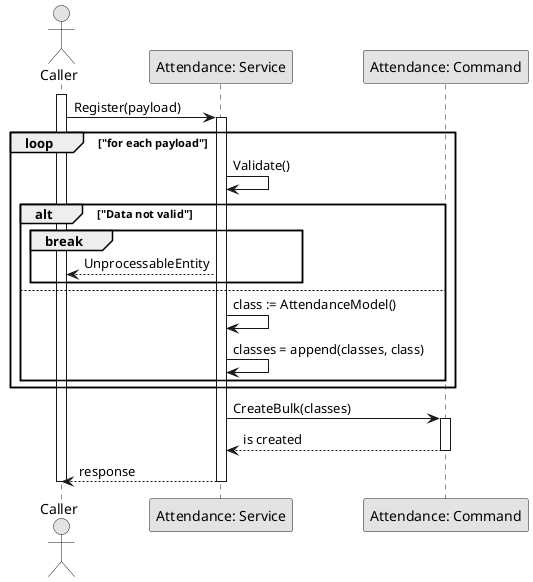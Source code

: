 @startuml CreateAttendance

skinparam Monochrome true
skinparam Shadowing false

actor Caller
participant "Attendance: Service" as AttendanceService
participant "Attendance: Command" as AttendanceCommand

activate Caller

Caller->AttendanceService: Register(payload)

loop "for each payload"
    activate AttendanceService
    AttendanceService->AttendanceService: Validate()

    alt "Data not valid"
        break
            AttendanceService-->Caller: UnprocessableEntity
        end
    else
        AttendanceService->AttendanceService: class := AttendanceModel()
        AttendanceService->AttendanceService: classes = append(classes, class)
    end
end

AttendanceService->AttendanceCommand: CreateBulk(classes)
activate AttendanceCommand
AttendanceCommand-->AttendanceService: is created
deactivate AttendanceCommand

AttendanceService-->Caller: response
deactivate AttendanceService

deactivate Caller

@enduml